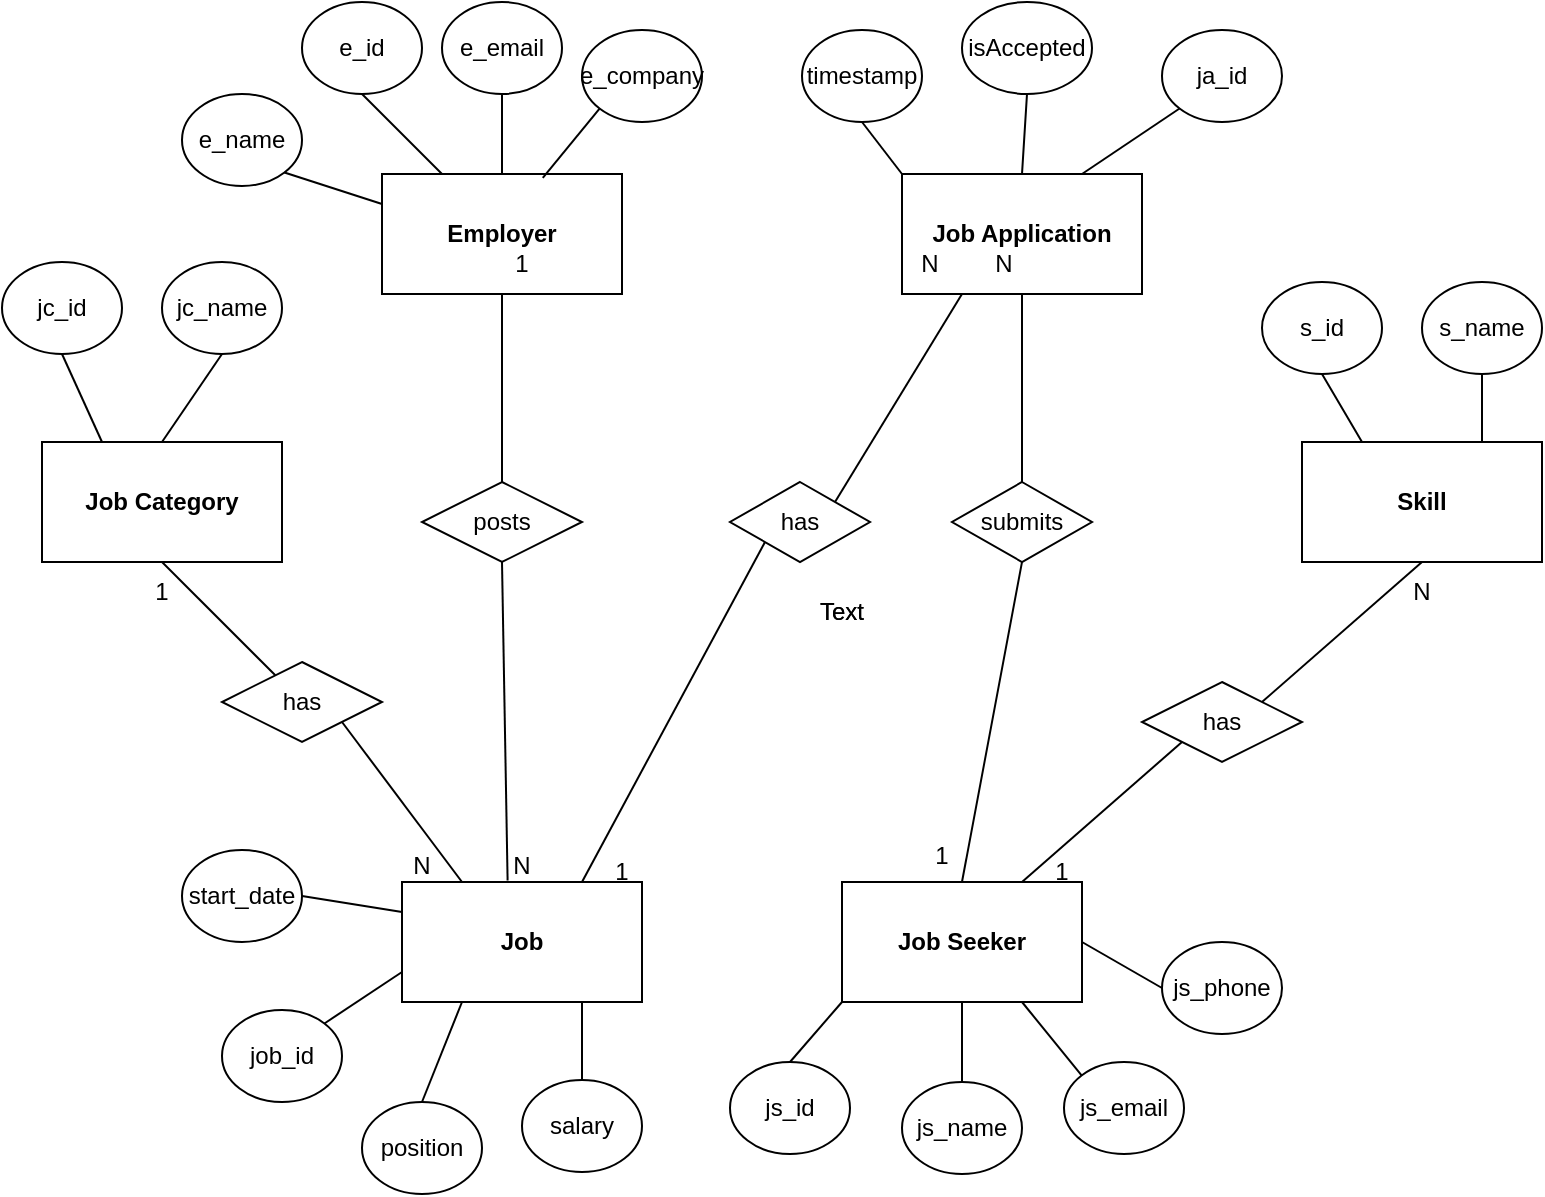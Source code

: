<mxfile version="19.0.3" type="device"><diagram id="ot7mNQ8StKv5uAIz0K2X" name="Page-1"><mxGraphModel dx="1038" dy="588" grid="1" gridSize="10" guides="1" tooltips="1" connect="1" arrows="1" fold="1" page="1" pageScale="1" pageWidth="827" pageHeight="1169" math="0" shadow="0"><root><mxCell id="0"/><mxCell id="1" parent="0"/><mxCell id="KXosgLUFcBgV6PKpfc1--1" value="&lt;b&gt;Employer&lt;/b&gt;" style="rounded=0;whiteSpace=wrap;html=1;" vertex="1" parent="1"><mxGeometry x="240" y="86" width="120" height="60" as="geometry"/></mxCell><mxCell id="KXosgLUFcBgV6PKpfc1--2" value="&lt;b&gt;Job Seeker&lt;/b&gt;" style="rounded=0;whiteSpace=wrap;html=1;" vertex="1" parent="1"><mxGeometry x="470" y="440" width="120" height="60" as="geometry"/></mxCell><mxCell id="KXosgLUFcBgV6PKpfc1--4" value="&lt;b&gt;Skill&lt;/b&gt;" style="rounded=0;whiteSpace=wrap;html=1;" vertex="1" parent="1"><mxGeometry x="700" y="220" width="120" height="60" as="geometry"/></mxCell><mxCell id="KXosgLUFcBgV6PKpfc1--5" value="&lt;b&gt;Job Category&lt;/b&gt;" style="rounded=0;whiteSpace=wrap;html=1;" vertex="1" parent="1"><mxGeometry x="70" y="220" width="120" height="60" as="geometry"/></mxCell><mxCell id="KXosgLUFcBgV6PKpfc1--6" value="&lt;b&gt;Job Application&lt;/b&gt;" style="rounded=0;whiteSpace=wrap;html=1;" vertex="1" parent="1"><mxGeometry x="500" y="86" width="120" height="60" as="geometry"/></mxCell><mxCell id="KXosgLUFcBgV6PKpfc1--7" value="&lt;b&gt;Job&lt;/b&gt;" style="rounded=0;whiteSpace=wrap;html=1;" vertex="1" parent="1"><mxGeometry x="250" y="440" width="120" height="60" as="geometry"/></mxCell><mxCell id="KXosgLUFcBgV6PKpfc1--12" value="has" style="rhombus;whiteSpace=wrap;html=1;" vertex="1" parent="1"><mxGeometry x="620" y="340" width="80" height="40" as="geometry"/></mxCell><mxCell id="KXosgLUFcBgV6PKpfc1--14" value="posts" style="rhombus;whiteSpace=wrap;html=1;" vertex="1" parent="1"><mxGeometry x="260" y="240" width="80" height="40" as="geometry"/></mxCell><mxCell id="KXosgLUFcBgV6PKpfc1--15" value="has" style="rhombus;whiteSpace=wrap;html=1;" vertex="1" parent="1"><mxGeometry x="160" y="330" width="80" height="40" as="geometry"/></mxCell><mxCell id="KXosgLUFcBgV6PKpfc1--16" value="has" style="rhombus;whiteSpace=wrap;html=1;" vertex="1" parent="1"><mxGeometry x="414" y="240" width="70" height="40" as="geometry"/></mxCell><mxCell id="KXosgLUFcBgV6PKpfc1--17" value="submits" style="rhombus;whiteSpace=wrap;html=1;" vertex="1" parent="1"><mxGeometry x="525" y="240" width="70" height="40" as="geometry"/></mxCell><mxCell id="KXosgLUFcBgV6PKpfc1--20" value="" style="endArrow=none;html=1;rounded=0;entryX=0.5;entryY=1;entryDx=0;entryDy=0;" edge="1" parent="1" source="KXosgLUFcBgV6PKpfc1--15" target="KXosgLUFcBgV6PKpfc1--5"><mxGeometry width="50" height="50" relative="1" as="geometry"><mxPoint x="90" y="500" as="sourcePoint"/><mxPoint x="140" y="450" as="targetPoint"/></mxGeometry></mxCell><mxCell id="KXosgLUFcBgV6PKpfc1--21" value="" style="endArrow=none;html=1;rounded=0;entryX=1;entryY=1;entryDx=0;entryDy=0;exitX=0.25;exitY=0;exitDx=0;exitDy=0;" edge="1" parent="1" source="KXosgLUFcBgV6PKpfc1--7" target="KXosgLUFcBgV6PKpfc1--15"><mxGeometry width="50" height="50" relative="1" as="geometry"><mxPoint x="260" y="440" as="sourcePoint"/><mxPoint x="190" y="450" as="targetPoint"/></mxGeometry></mxCell><mxCell id="KXosgLUFcBgV6PKpfc1--22" value="" style="endArrow=none;html=1;rounded=0;entryX=0.5;entryY=1;entryDx=0;entryDy=0;exitX=0.44;exitY=-0.013;exitDx=0;exitDy=0;exitPerimeter=0;" edge="1" parent="1" source="KXosgLUFcBgV6PKpfc1--7" target="KXosgLUFcBgV6PKpfc1--14"><mxGeometry width="50" height="50" relative="1" as="geometry"><mxPoint x="320" y="380" as="sourcePoint"/><mxPoint x="370" y="330" as="targetPoint"/></mxGeometry></mxCell><mxCell id="KXosgLUFcBgV6PKpfc1--23" value="" style="endArrow=none;html=1;rounded=0;entryX=0.5;entryY=1;entryDx=0;entryDy=0;exitX=0.5;exitY=0;exitDx=0;exitDy=0;" edge="1" parent="1" source="KXosgLUFcBgV6PKpfc1--14" target="KXosgLUFcBgV6PKpfc1--1"><mxGeometry width="50" height="50" relative="1" as="geometry"><mxPoint x="380" y="200" as="sourcePoint"/><mxPoint x="430" y="150" as="targetPoint"/></mxGeometry></mxCell><mxCell id="KXosgLUFcBgV6PKpfc1--24" value="" style="endArrow=none;html=1;rounded=0;entryX=0;entryY=1;entryDx=0;entryDy=0;exitX=0.75;exitY=0;exitDx=0;exitDy=0;" edge="1" parent="1" source="KXosgLUFcBgV6PKpfc1--7" target="KXosgLUFcBgV6PKpfc1--16"><mxGeometry width="50" height="50" relative="1" as="geometry"><mxPoint x="400" y="420" as="sourcePoint"/><mxPoint x="450" y="370" as="targetPoint"/></mxGeometry></mxCell><mxCell id="KXosgLUFcBgV6PKpfc1--25" value="" style="endArrow=none;html=1;rounded=0;exitX=1;exitY=0;exitDx=0;exitDy=0;entryX=0.25;entryY=1;entryDx=0;entryDy=0;" edge="1" parent="1" source="KXosgLUFcBgV6PKpfc1--16" target="KXosgLUFcBgV6PKpfc1--6"><mxGeometry width="50" height="50" relative="1" as="geometry"><mxPoint x="500" y="260" as="sourcePoint"/><mxPoint x="550" y="210" as="targetPoint"/></mxGeometry></mxCell><mxCell id="KXosgLUFcBgV6PKpfc1--26" value="" style="endArrow=none;html=1;rounded=0;entryX=0.5;entryY=1;entryDx=0;entryDy=0;exitX=0.5;exitY=0;exitDx=0;exitDy=0;" edge="1" parent="1" source="KXosgLUFcBgV6PKpfc1--2" target="KXosgLUFcBgV6PKpfc1--17"><mxGeometry width="50" height="50" relative="1" as="geometry"><mxPoint x="530" y="470" as="sourcePoint"/><mxPoint x="580" y="420" as="targetPoint"/></mxGeometry></mxCell><mxCell id="KXosgLUFcBgV6PKpfc1--27" value="" style="endArrow=none;html=1;rounded=0;entryX=0.5;entryY=1;entryDx=0;entryDy=0;exitX=0.5;exitY=0;exitDx=0;exitDy=0;" edge="1" parent="1" source="KXosgLUFcBgV6PKpfc1--17" target="KXosgLUFcBgV6PKpfc1--6"><mxGeometry width="50" height="50" relative="1" as="geometry"><mxPoint x="660" y="330" as="sourcePoint"/><mxPoint x="710" y="280" as="targetPoint"/></mxGeometry></mxCell><mxCell id="KXosgLUFcBgV6PKpfc1--28" value="" style="endArrow=none;html=1;rounded=0;entryX=0;entryY=1;entryDx=0;entryDy=0;exitX=0.75;exitY=0;exitDx=0;exitDy=0;" edge="1" parent="1" source="KXosgLUFcBgV6PKpfc1--2" target="KXosgLUFcBgV6PKpfc1--12"><mxGeometry width="50" height="50" relative="1" as="geometry"><mxPoint x="630" y="450" as="sourcePoint"/><mxPoint x="680" y="400" as="targetPoint"/></mxGeometry></mxCell><mxCell id="KXosgLUFcBgV6PKpfc1--29" value="" style="endArrow=none;html=1;rounded=0;exitX=1;exitY=0;exitDx=0;exitDy=0;entryX=0.5;entryY=1;entryDx=0;entryDy=0;" edge="1" parent="1" source="KXosgLUFcBgV6PKpfc1--12" target="KXosgLUFcBgV6PKpfc1--4"><mxGeometry width="50" height="50" relative="1" as="geometry"><mxPoint x="770" y="390" as="sourcePoint"/><mxPoint x="820" y="340" as="targetPoint"/></mxGeometry></mxCell><mxCell id="KXosgLUFcBgV6PKpfc1--30" value="1" style="text;html=1;strokeColor=none;fillColor=none;align=center;verticalAlign=middle;whiteSpace=wrap;rounded=0;" vertex="1" parent="1"><mxGeometry x="550" y="420" width="60" height="30" as="geometry"/></mxCell><mxCell id="KXosgLUFcBgV6PKpfc1--31" value="N" style="text;html=1;strokeColor=none;fillColor=none;align=center;verticalAlign=middle;whiteSpace=wrap;rounded=0;" vertex="1" parent="1"><mxGeometry x="730" y="280" width="60" height="30" as="geometry"/></mxCell><mxCell id="KXosgLUFcBgV6PKpfc1--32" value="1" style="text;html=1;strokeColor=none;fillColor=none;align=center;verticalAlign=middle;whiteSpace=wrap;rounded=0;" vertex="1" parent="1"><mxGeometry x="490" y="412" width="60" height="30" as="geometry"/></mxCell><mxCell id="KXosgLUFcBgV6PKpfc1--33" value="N" style="text;html=1;strokeColor=none;fillColor=none;align=center;verticalAlign=middle;whiteSpace=wrap;rounded=0;" vertex="1" parent="1"><mxGeometry x="521" y="116" width="60" height="30" as="geometry"/></mxCell><mxCell id="KXosgLUFcBgV6PKpfc1--34" value="1" style="text;html=1;strokeColor=none;fillColor=none;align=center;verticalAlign=middle;whiteSpace=wrap;rounded=0;" vertex="1" parent="1"><mxGeometry x="330" y="420" width="60" height="30" as="geometry"/></mxCell><mxCell id="KXosgLUFcBgV6PKpfc1--35" value="N" style="text;html=1;strokeColor=none;fillColor=none;align=center;verticalAlign=middle;whiteSpace=wrap;rounded=0;" vertex="1" parent="1"><mxGeometry x="484" y="116" width="60" height="30" as="geometry"/></mxCell><mxCell id="KXosgLUFcBgV6PKpfc1--36" value="Text" style="text;html=1;strokeColor=none;fillColor=none;align=center;verticalAlign=middle;whiteSpace=wrap;rounded=0;" vertex="1" parent="1"><mxGeometry x="440" y="290" width="60" height="30" as="geometry"/></mxCell><mxCell id="KXosgLUFcBgV6PKpfc1--37" value="1" style="text;html=1;strokeColor=none;fillColor=none;align=center;verticalAlign=middle;whiteSpace=wrap;rounded=0;" vertex="1" parent="1"><mxGeometry x="280" y="116" width="60" height="30" as="geometry"/></mxCell><mxCell id="KXosgLUFcBgV6PKpfc1--38" value="Text" style="text;html=1;strokeColor=none;fillColor=none;align=center;verticalAlign=middle;whiteSpace=wrap;rounded=0;" vertex="1" parent="1"><mxGeometry x="440" y="290" width="60" height="30" as="geometry"/></mxCell><mxCell id="KXosgLUFcBgV6PKpfc1--39" value="N" style="text;html=1;strokeColor=none;fillColor=none;align=center;verticalAlign=middle;whiteSpace=wrap;rounded=0;" vertex="1" parent="1"><mxGeometry x="280" y="417" width="60" height="30" as="geometry"/></mxCell><mxCell id="KXosgLUFcBgV6PKpfc1--40" value="N" style="text;html=1;strokeColor=none;fillColor=none;align=center;verticalAlign=middle;whiteSpace=wrap;rounded=0;" vertex="1" parent="1"><mxGeometry x="230" y="417" width="60" height="30" as="geometry"/></mxCell><mxCell id="KXosgLUFcBgV6PKpfc1--42" value="1" style="text;html=1;strokeColor=none;fillColor=none;align=center;verticalAlign=middle;whiteSpace=wrap;rounded=0;" vertex="1" parent="1"><mxGeometry x="100" y="280" width="60" height="30" as="geometry"/></mxCell><mxCell id="KXosgLUFcBgV6PKpfc1--43" value="s_name" style="ellipse;whiteSpace=wrap;html=1;" vertex="1" parent="1"><mxGeometry x="760" y="140" width="60" height="46" as="geometry"/></mxCell><mxCell id="KXosgLUFcBgV6PKpfc1--44" value="s_id" style="ellipse;whiteSpace=wrap;html=1;" vertex="1" parent="1"><mxGeometry x="680" y="140" width="60" height="46" as="geometry"/></mxCell><mxCell id="KXosgLUFcBgV6PKpfc1--45" value="js_id" style="ellipse;whiteSpace=wrap;html=1;" vertex="1" parent="1"><mxGeometry x="414" y="530" width="60" height="46" as="geometry"/></mxCell><mxCell id="KXosgLUFcBgV6PKpfc1--46" value="js_name" style="ellipse;whiteSpace=wrap;html=1;" vertex="1" parent="1"><mxGeometry x="500" y="540" width="60" height="46" as="geometry"/></mxCell><mxCell id="KXosgLUFcBgV6PKpfc1--47" value="js_email" style="ellipse;whiteSpace=wrap;html=1;" vertex="1" parent="1"><mxGeometry x="581" y="530" width="60" height="46" as="geometry"/></mxCell><mxCell id="KXosgLUFcBgV6PKpfc1--48" value="js_phone" style="ellipse;whiteSpace=wrap;html=1;" vertex="1" parent="1"><mxGeometry x="630" y="470" width="60" height="46" as="geometry"/></mxCell><mxCell id="KXosgLUFcBgV6PKpfc1--49" value="job_id" style="ellipse;whiteSpace=wrap;html=1;" vertex="1" parent="1"><mxGeometry x="160" y="504" width="60" height="46" as="geometry"/></mxCell><mxCell id="KXosgLUFcBgV6PKpfc1--50" value="position" style="ellipse;whiteSpace=wrap;html=1;" vertex="1" parent="1"><mxGeometry x="230" y="550" width="60" height="46" as="geometry"/></mxCell><mxCell id="KXosgLUFcBgV6PKpfc1--51" value="salary" style="ellipse;whiteSpace=wrap;html=1;" vertex="1" parent="1"><mxGeometry x="310" y="539" width="60" height="46" as="geometry"/></mxCell><mxCell id="KXosgLUFcBgV6PKpfc1--52" value="start_date" style="ellipse;whiteSpace=wrap;html=1;" vertex="1" parent="1"><mxGeometry x="140" y="424" width="60" height="46" as="geometry"/></mxCell><mxCell id="KXosgLUFcBgV6PKpfc1--53" value="jc_id" style="ellipse;whiteSpace=wrap;html=1;" vertex="1" parent="1"><mxGeometry x="50" y="130" width="60" height="46" as="geometry"/></mxCell><mxCell id="KXosgLUFcBgV6PKpfc1--54" value="jc_name" style="ellipse;whiteSpace=wrap;html=1;" vertex="1" parent="1"><mxGeometry x="130" y="130" width="60" height="46" as="geometry"/></mxCell><mxCell id="KXosgLUFcBgV6PKpfc1--55" value="ja_id" style="ellipse;whiteSpace=wrap;html=1;" vertex="1" parent="1"><mxGeometry x="630" y="14" width="60" height="46" as="geometry"/></mxCell><mxCell id="KXosgLUFcBgV6PKpfc1--56" value="isAccepted" style="ellipse;whiteSpace=wrap;html=1;" vertex="1" parent="1"><mxGeometry x="530" width="65" height="46" as="geometry"/></mxCell><mxCell id="KXosgLUFcBgV6PKpfc1--57" value="timestamp&lt;br&gt;" style="ellipse;whiteSpace=wrap;html=1;" vertex="1" parent="1"><mxGeometry x="450" y="14" width="60" height="46" as="geometry"/></mxCell><mxCell id="KXosgLUFcBgV6PKpfc1--58" value="e_id" style="ellipse;whiteSpace=wrap;html=1;" vertex="1" parent="1"><mxGeometry x="200" width="60" height="46" as="geometry"/></mxCell><mxCell id="KXosgLUFcBgV6PKpfc1--59" value="e_name" style="ellipse;whiteSpace=wrap;html=1;" vertex="1" parent="1"><mxGeometry x="140" y="46" width="60" height="46" as="geometry"/></mxCell><mxCell id="KXosgLUFcBgV6PKpfc1--60" value="e_email" style="ellipse;whiteSpace=wrap;html=1;" vertex="1" parent="1"><mxGeometry x="270" width="60" height="46" as="geometry"/></mxCell><mxCell id="KXosgLUFcBgV6PKpfc1--61" value="e_company" style="ellipse;whiteSpace=wrap;html=1;" vertex="1" parent="1"><mxGeometry x="340" y="14" width="60" height="46" as="geometry"/></mxCell><mxCell id="KXosgLUFcBgV6PKpfc1--62" value="" style="endArrow=none;html=1;rounded=0;entryX=0.5;entryY=1;entryDx=0;entryDy=0;exitX=0.25;exitY=0;exitDx=0;exitDy=0;" edge="1" parent="1" source="KXosgLUFcBgV6PKpfc1--5" target="KXosgLUFcBgV6PKpfc1--53"><mxGeometry width="50" height="50" relative="1" as="geometry"><mxPoint x="20" y="260" as="sourcePoint"/><mxPoint x="70" y="210" as="targetPoint"/></mxGeometry></mxCell><mxCell id="KXosgLUFcBgV6PKpfc1--63" value="" style="endArrow=none;html=1;rounded=0;entryX=0.5;entryY=1;entryDx=0;entryDy=0;exitX=0.5;exitY=0;exitDx=0;exitDy=0;" edge="1" parent="1" source="KXosgLUFcBgV6PKpfc1--5" target="KXosgLUFcBgV6PKpfc1--54"><mxGeometry width="50" height="50" relative="1" as="geometry"><mxPoint x="160" y="230" as="sourcePoint"/><mxPoint x="210" y="180" as="targetPoint"/></mxGeometry></mxCell><mxCell id="KXosgLUFcBgV6PKpfc1--64" value="" style="endArrow=none;html=1;rounded=0;entryX=1;entryY=1;entryDx=0;entryDy=0;exitX=0;exitY=0.25;exitDx=0;exitDy=0;" edge="1" parent="1" source="KXosgLUFcBgV6PKpfc1--1" target="KXosgLUFcBgV6PKpfc1--59"><mxGeometry width="50" height="50" relative="1" as="geometry"><mxPoint x="200" y="140" as="sourcePoint"/><mxPoint x="250" y="90" as="targetPoint"/></mxGeometry></mxCell><mxCell id="KXosgLUFcBgV6PKpfc1--65" value="" style="endArrow=none;html=1;rounded=0;entryX=0.5;entryY=1;entryDx=0;entryDy=0;exitX=0.25;exitY=0;exitDx=0;exitDy=0;" edge="1" parent="1" source="KXosgLUFcBgV6PKpfc1--1" target="KXosgLUFcBgV6PKpfc1--58"><mxGeometry width="50" height="50" relative="1" as="geometry"><mxPoint x="230" y="100" as="sourcePoint"/><mxPoint x="280" y="50" as="targetPoint"/></mxGeometry></mxCell><mxCell id="KXosgLUFcBgV6PKpfc1--66" value="" style="endArrow=none;html=1;rounded=0;entryX=0.5;entryY=1;entryDx=0;entryDy=0;exitX=0.5;exitY=0;exitDx=0;exitDy=0;" edge="1" parent="1" source="KXosgLUFcBgV6PKpfc1--1" target="KXosgLUFcBgV6PKpfc1--60"><mxGeometry width="50" height="50" relative="1" as="geometry"><mxPoint x="280" y="110" as="sourcePoint"/><mxPoint x="330" y="60" as="targetPoint"/></mxGeometry></mxCell><mxCell id="KXosgLUFcBgV6PKpfc1--67" value="" style="endArrow=none;html=1;rounded=0;entryX=0;entryY=1;entryDx=0;entryDy=0;exitX=0.67;exitY=0.033;exitDx=0;exitDy=0;exitPerimeter=0;" edge="1" parent="1" source="KXosgLUFcBgV6PKpfc1--1" target="KXosgLUFcBgV6PKpfc1--61"><mxGeometry width="50" height="50" relative="1" as="geometry"><mxPoint x="320" y="110" as="sourcePoint"/><mxPoint x="370" y="60" as="targetPoint"/></mxGeometry></mxCell><mxCell id="KXosgLUFcBgV6PKpfc1--68" value="" style="endArrow=none;html=1;rounded=0;entryX=0.5;entryY=1;entryDx=0;entryDy=0;exitX=0;exitY=0;exitDx=0;exitDy=0;" edge="1" parent="1" source="KXosgLUFcBgV6PKpfc1--6" target="KXosgLUFcBgV6PKpfc1--57"><mxGeometry width="50" height="50" relative="1" as="geometry"><mxPoint x="420" y="130" as="sourcePoint"/><mxPoint x="470" y="80" as="targetPoint"/></mxGeometry></mxCell><mxCell id="KXosgLUFcBgV6PKpfc1--69" value="" style="endArrow=none;html=1;rounded=0;entryX=0.5;entryY=1;entryDx=0;entryDy=0;exitX=0.5;exitY=0;exitDx=0;exitDy=0;" edge="1" parent="1" source="KXosgLUFcBgV6PKpfc1--6" target="KXosgLUFcBgV6PKpfc1--56"><mxGeometry width="50" height="50" relative="1" as="geometry"><mxPoint x="450" y="150" as="sourcePoint"/><mxPoint x="500" y="100" as="targetPoint"/></mxGeometry></mxCell><mxCell id="KXosgLUFcBgV6PKpfc1--70" value="" style="endArrow=none;html=1;rounded=0;entryX=0;entryY=1;entryDx=0;entryDy=0;exitX=0.75;exitY=0;exitDx=0;exitDy=0;" edge="1" parent="1" source="KXosgLUFcBgV6PKpfc1--6" target="KXosgLUFcBgV6PKpfc1--55"><mxGeometry width="50" height="50" relative="1" as="geometry"><mxPoint x="660" y="140" as="sourcePoint"/><mxPoint x="710" y="90" as="targetPoint"/></mxGeometry></mxCell><mxCell id="KXosgLUFcBgV6PKpfc1--71" value="" style="endArrow=none;html=1;rounded=0;entryX=0.5;entryY=1;entryDx=0;entryDy=0;exitX=0.25;exitY=0;exitDx=0;exitDy=0;" edge="1" parent="1" source="KXosgLUFcBgV6PKpfc1--4" target="KXosgLUFcBgV6PKpfc1--44"><mxGeometry width="50" height="50" relative="1" as="geometry"><mxPoint x="640" y="230" as="sourcePoint"/><mxPoint x="690" y="180" as="targetPoint"/></mxGeometry></mxCell><mxCell id="KXosgLUFcBgV6PKpfc1--72" value="" style="endArrow=none;html=1;rounded=0;entryX=0.5;entryY=1;entryDx=0;entryDy=0;exitX=0.75;exitY=0;exitDx=0;exitDy=0;" edge="1" parent="1" source="KXosgLUFcBgV6PKpfc1--4" target="KXosgLUFcBgV6PKpfc1--43"><mxGeometry width="50" height="50" relative="1" as="geometry"><mxPoint x="730" y="150" as="sourcePoint"/><mxPoint x="780" y="100" as="targetPoint"/></mxGeometry></mxCell><mxCell id="KXosgLUFcBgV6PKpfc1--73" value="" style="endArrow=none;html=1;rounded=0;entryX=0.75;entryY=1;entryDx=0;entryDy=0;exitX=0.5;exitY=0;exitDx=0;exitDy=0;" edge="1" parent="1" source="KXosgLUFcBgV6PKpfc1--51" target="KXosgLUFcBgV6PKpfc1--7"><mxGeometry width="50" height="50" relative="1" as="geometry"><mxPoint x="300" y="670" as="sourcePoint"/><mxPoint x="350" y="620" as="targetPoint"/></mxGeometry></mxCell><mxCell id="KXosgLUFcBgV6PKpfc1--74" value="" style="endArrow=none;html=1;rounded=0;entryX=0.25;entryY=1;entryDx=0;entryDy=0;exitX=0.5;exitY=0;exitDx=0;exitDy=0;" edge="1" parent="1" source="KXosgLUFcBgV6PKpfc1--50" target="KXosgLUFcBgV6PKpfc1--7"><mxGeometry width="50" height="50" relative="1" as="geometry"><mxPoint x="320" y="680" as="sourcePoint"/><mxPoint x="370" y="630" as="targetPoint"/></mxGeometry></mxCell><mxCell id="KXosgLUFcBgV6PKpfc1--75" value="" style="endArrow=none;html=1;rounded=0;entryX=0;entryY=0.25;entryDx=0;entryDy=0;exitX=1;exitY=0.5;exitDx=0;exitDy=0;" edge="1" parent="1" source="KXosgLUFcBgV6PKpfc1--52" target="KXosgLUFcBgV6PKpfc1--7"><mxGeometry width="50" height="50" relative="1" as="geometry"><mxPoint x="70" y="520" as="sourcePoint"/><mxPoint x="120" y="470" as="targetPoint"/></mxGeometry></mxCell><mxCell id="KXosgLUFcBgV6PKpfc1--76" value="" style="endArrow=none;html=1;rounded=0;entryX=0;entryY=0.75;entryDx=0;entryDy=0;exitX=1;exitY=0;exitDx=0;exitDy=0;" edge="1" parent="1" source="KXosgLUFcBgV6PKpfc1--49" target="KXosgLUFcBgV6PKpfc1--7"><mxGeometry width="50" height="50" relative="1" as="geometry"><mxPoint x="120" y="550" as="sourcePoint"/><mxPoint x="170" y="500" as="targetPoint"/></mxGeometry></mxCell><mxCell id="KXosgLUFcBgV6PKpfc1--77" value="" style="endArrow=none;html=1;rounded=0;entryX=0;entryY=1;entryDx=0;entryDy=0;exitX=0.5;exitY=0;exitDx=0;exitDy=0;" edge="1" parent="1" source="KXosgLUFcBgV6PKpfc1--45" target="KXosgLUFcBgV6PKpfc1--2"><mxGeometry width="50" height="50" relative="1" as="geometry"><mxPoint x="450" y="670" as="sourcePoint"/><mxPoint x="500" y="620" as="targetPoint"/></mxGeometry></mxCell><mxCell id="KXosgLUFcBgV6PKpfc1--78" value="" style="endArrow=none;html=1;rounded=0;entryX=0.5;entryY=1;entryDx=0;entryDy=0;" edge="1" parent="1" target="KXosgLUFcBgV6PKpfc1--2"><mxGeometry width="50" height="50" relative="1" as="geometry"><mxPoint x="530" y="540" as="sourcePoint"/><mxPoint x="570" y="620" as="targetPoint"/></mxGeometry></mxCell><mxCell id="KXosgLUFcBgV6PKpfc1--79" value="" style="endArrow=none;html=1;rounded=0;entryX=0.75;entryY=1;entryDx=0;entryDy=0;exitX=0;exitY=0;exitDx=0;exitDy=0;" edge="1" parent="1" source="KXosgLUFcBgV6PKpfc1--47" target="KXosgLUFcBgV6PKpfc1--2"><mxGeometry width="50" height="50" relative="1" as="geometry"><mxPoint x="580" y="640" as="sourcePoint"/><mxPoint x="630" y="590" as="targetPoint"/></mxGeometry></mxCell><mxCell id="KXosgLUFcBgV6PKpfc1--80" value="" style="endArrow=none;html=1;rounded=0;entryX=1;entryY=0.5;entryDx=0;entryDy=0;exitX=0;exitY=0.5;exitDx=0;exitDy=0;" edge="1" parent="1" source="KXosgLUFcBgV6PKpfc1--48" target="KXosgLUFcBgV6PKpfc1--2"><mxGeometry width="50" height="50" relative="1" as="geometry"><mxPoint x="670" y="610" as="sourcePoint"/><mxPoint x="720" y="560" as="targetPoint"/></mxGeometry></mxCell></root></mxGraphModel></diagram></mxfile>